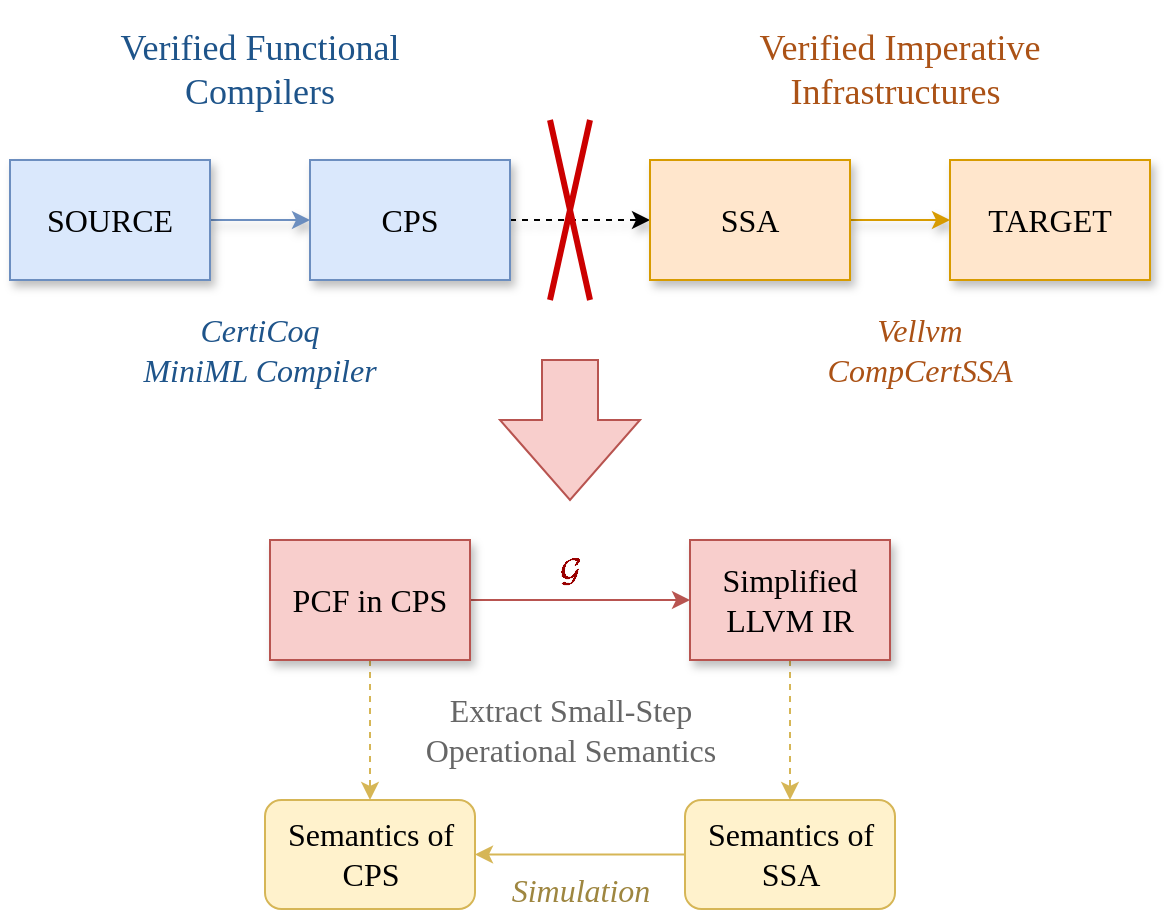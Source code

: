 <mxfile version="21.3.8" type="github">
  <diagram name="第 1 页" id="lPP_x6cyo0iez9X2lXzU">
    <mxGraphModel dx="1434" dy="796" grid="1" gridSize="10" guides="1" tooltips="1" connect="1" arrows="1" fold="1" page="1" pageScale="1" pageWidth="827" pageHeight="1169" math="1" shadow="0">
      <root>
        <mxCell id="0" />
        <mxCell id="1" parent="0" />
        <mxCell id="buMhi8qow5tfLO_RZPMC-3" value="" style="edgeStyle=orthogonalEdgeStyle;rounded=0;orthogonalLoop=1;jettySize=auto;html=1;shadow=1;fillColor=#dae8fc;strokeColor=#6c8ebf;" parent="1" source="buMhi8qow5tfLO_RZPMC-1" target="buMhi8qow5tfLO_RZPMC-2" edge="1">
          <mxGeometry relative="1" as="geometry" />
        </mxCell>
        <mxCell id="buMhi8qow5tfLO_RZPMC-1" value="&lt;font style=&quot;font-size: 16px;&quot; face=&quot;Times New Roman&quot;&gt;SOURCE&lt;/font&gt;" style="rounded=0;whiteSpace=wrap;html=1;shadow=1;fillColor=#dae8fc;strokeColor=#6c8ebf;" parent="1" vertex="1">
          <mxGeometry x="140" y="280" width="100" height="60" as="geometry" />
        </mxCell>
        <mxCell id="buMhi8qow5tfLO_RZPMC-5" value="" style="edgeStyle=orthogonalEdgeStyle;rounded=0;orthogonalLoop=1;jettySize=auto;html=1;dashed=1;shadow=1;" parent="1" source="buMhi8qow5tfLO_RZPMC-2" target="buMhi8qow5tfLO_RZPMC-4" edge="1">
          <mxGeometry relative="1" as="geometry" />
        </mxCell>
        <mxCell id="buMhi8qow5tfLO_RZPMC-2" value="&lt;span style=&quot;color: rgb(0, 0, 0); font-family: &amp;quot;Times New Roman&amp;quot;; font-size: 16px; font-style: normal; font-variant-ligatures: normal; font-variant-caps: normal; font-weight: 400; letter-spacing: normal; orphans: 2; text-align: center; text-indent: 0px; text-transform: none; widows: 2; word-spacing: 0px; -webkit-text-stroke-width: 0px; text-decoration-thickness: initial; text-decoration-style: initial; text-decoration-color: initial; float: none; display: inline !important;&quot;&gt;CPS&lt;/span&gt;" style="rounded=0;whiteSpace=wrap;html=1;shadow=1;fillColor=#dae8fc;strokeColor=#6c8ebf;labelBackgroundColor=none;" parent="1" vertex="1">
          <mxGeometry x="290" y="280" width="100" height="60" as="geometry" />
        </mxCell>
        <mxCell id="buMhi8qow5tfLO_RZPMC-7" value="" style="edgeStyle=orthogonalEdgeStyle;rounded=0;orthogonalLoop=1;jettySize=auto;html=1;shadow=1;fillColor=#ffe6cc;strokeColor=#d79b00;" parent="1" source="buMhi8qow5tfLO_RZPMC-4" target="buMhi8qow5tfLO_RZPMC-6" edge="1">
          <mxGeometry relative="1" as="geometry" />
        </mxCell>
        <mxCell id="buMhi8qow5tfLO_RZPMC-4" value="&lt;span style=&quot;color: rgb(0, 0, 0); font-family: &amp;quot;Times New Roman&amp;quot;; font-size: 16px; font-style: normal; font-variant-ligatures: normal; font-variant-caps: normal; font-weight: 400; letter-spacing: normal; orphans: 2; text-align: center; text-indent: 0px; text-transform: none; widows: 2; word-spacing: 0px; -webkit-text-stroke-width: 0px; text-decoration-thickness: initial; text-decoration-style: initial; text-decoration-color: initial; float: none; display: inline !important;&quot;&gt;SSA&lt;/span&gt;" style="rounded=0;whiteSpace=wrap;html=1;shadow=1;fillColor=#ffe6cc;strokeColor=#d79b00;labelBackgroundColor=none;" parent="1" vertex="1">
          <mxGeometry x="460" y="280" width="100" height="60" as="geometry" />
        </mxCell>
        <mxCell id="buMhi8qow5tfLO_RZPMC-6" value="&lt;span style=&quot;color: rgb(0, 0, 0); font-family: &amp;quot;Times New Roman&amp;quot;; font-size: 16px; font-style: normal; font-variant-ligatures: normal; font-variant-caps: normal; font-weight: 400; letter-spacing: normal; orphans: 2; text-align: center; text-indent: 0px; text-transform: none; widows: 2; word-spacing: 0px; -webkit-text-stroke-width: 0px; text-decoration-thickness: initial; text-decoration-style: initial; text-decoration-color: initial; float: none; display: inline !important;&quot;&gt;TARGET&lt;/span&gt;" style="rounded=0;whiteSpace=wrap;html=1;shadow=1;fillColor=#ffe6cc;strokeColor=#d79b00;labelBackgroundColor=none;" parent="1" vertex="1">
          <mxGeometry x="610" y="280" width="100" height="60" as="geometry" />
        </mxCell>
        <mxCell id="buMhi8qow5tfLO_RZPMC-8" value="&lt;font color=&quot;#1e548a&quot; style=&quot;font-size: 18px;&quot; face=&quot;Times New Roman&quot;&gt;Verified Functional Compilers&lt;/font&gt;" style="text;html=1;strokeColor=none;fillColor=none;align=center;verticalAlign=middle;whiteSpace=wrap;rounded=0;" parent="1" vertex="1">
          <mxGeometry x="180" y="200" width="170" height="70" as="geometry" />
        </mxCell>
        <mxCell id="buMhi8qow5tfLO_RZPMC-9" value="&lt;font color=&quot;#ab5216&quot; style=&quot;font-size: 18px;&quot; face=&quot;Times New Roman&quot;&gt;Verified Imperative Infrastructures&amp;nbsp;&lt;/font&gt;" style="text;html=1;strokeColor=none;fillColor=none;align=center;verticalAlign=middle;whiteSpace=wrap;rounded=0;" parent="1" vertex="1">
          <mxGeometry x="500" y="200" width="170" height="70" as="geometry" />
        </mxCell>
        <mxCell id="buMhi8qow5tfLO_RZPMC-10" value="&lt;font color=&quot;#1e548a&quot; style=&quot;font-size: 16px;&quot; face=&quot;Times New Roman&quot;&gt;&lt;i&gt;CertiCoq&lt;br&gt;MiniML Compiler&lt;/i&gt;&lt;/font&gt;" style="text;html=1;strokeColor=none;fillColor=none;align=center;verticalAlign=middle;whiteSpace=wrap;rounded=0;" parent="1" vertex="1">
          <mxGeometry x="145" y="340" width="240" height="70" as="geometry" />
        </mxCell>
        <mxCell id="buMhi8qow5tfLO_RZPMC-11" value="&lt;font color=&quot;#ab5216&quot; style=&quot;font-size: 16px;&quot; face=&quot;Times New Roman&quot;&gt;&lt;i&gt;Vellvm&lt;br&gt;CompCertSSA&lt;/i&gt;&lt;/font&gt;" style="text;html=1;strokeColor=none;fillColor=none;align=center;verticalAlign=middle;whiteSpace=wrap;rounded=0;" parent="1" vertex="1">
          <mxGeometry x="480" y="340" width="230" height="70" as="geometry" />
        </mxCell>
        <mxCell id="buMhi8qow5tfLO_RZPMC-13" value="" style="endArrow=none;html=1;rounded=0;fillColor=#e51400;strokeColor=#CC0000;strokeWidth=3;" parent="1" edge="1">
          <mxGeometry width="50" height="50" relative="1" as="geometry">
            <mxPoint x="410" y="260" as="sourcePoint" />
            <mxPoint x="430" y="350" as="targetPoint" />
          </mxGeometry>
        </mxCell>
        <mxCell id="buMhi8qow5tfLO_RZPMC-14" value="" style="endArrow=none;html=1;rounded=0;fillColor=#e51400;strokeColor=#CC0000;strokeWidth=3;" parent="1" edge="1">
          <mxGeometry width="50" height="50" relative="1" as="geometry">
            <mxPoint x="430" y="260" as="sourcePoint" />
            <mxPoint x="410" y="350" as="targetPoint" />
          </mxGeometry>
        </mxCell>
        <mxCell id="buMhi8qow5tfLO_RZPMC-15" value="" style="html=1;shadow=0;dashed=0;align=center;verticalAlign=middle;shape=mxgraph.arrows2.arrow;dy=0.6;dx=40;direction=south;notch=0;fillColor=#f8cecc;strokeColor=#b85450;" parent="1" vertex="1">
          <mxGeometry x="385" y="380" width="70" height="70" as="geometry" />
        </mxCell>
        <mxCell id="buMhi8qow5tfLO_RZPMC-18" value="" style="edgeStyle=orthogonalEdgeStyle;rounded=0;orthogonalLoop=1;jettySize=auto;html=1;fillColor=#f8cecc;strokeColor=#b85450;" parent="1" source="buMhi8qow5tfLO_RZPMC-16" target="buMhi8qow5tfLO_RZPMC-17" edge="1">
          <mxGeometry relative="1" as="geometry" />
        </mxCell>
        <mxCell id="JksP4Xf4aLS9SCuGicCJ-8" value="" style="edgeStyle=orthogonalEdgeStyle;rounded=0;orthogonalLoop=1;jettySize=auto;html=1;fillColor=#fff2cc;strokeColor=#d6b656;dashed=1;" edge="1" parent="1" source="buMhi8qow5tfLO_RZPMC-16" target="JksP4Xf4aLS9SCuGicCJ-6">
          <mxGeometry relative="1" as="geometry" />
        </mxCell>
        <mxCell id="buMhi8qow5tfLO_RZPMC-16" value="&lt;span style=&quot;color: rgb(0, 0, 0); font-family: &amp;quot;Times New Roman&amp;quot;; font-size: 16px; font-style: normal; font-variant-ligatures: normal; font-variant-caps: normal; font-weight: 400; letter-spacing: normal; orphans: 2; text-align: center; text-indent: 0px; text-transform: none; widows: 2; word-spacing: 0px; -webkit-text-stroke-width: 0px; text-decoration-thickness: initial; text-decoration-style: initial; text-decoration-color: initial; float: none; display: inline !important;&quot;&gt;PCF in CPS&lt;/span&gt;" style="rounded=0;whiteSpace=wrap;html=1;shadow=1;fillColor=#f8cecc;strokeColor=#b85450;labelBackgroundColor=none;" parent="1" vertex="1">
          <mxGeometry x="270" y="470" width="100" height="60" as="geometry" />
        </mxCell>
        <mxCell id="JksP4Xf4aLS9SCuGicCJ-9" value="" style="edgeStyle=orthogonalEdgeStyle;rounded=0;orthogonalLoop=1;jettySize=auto;html=1;fillColor=#fff2cc;strokeColor=#d6b656;dashed=1;" edge="1" parent="1" source="buMhi8qow5tfLO_RZPMC-17" target="JksP4Xf4aLS9SCuGicCJ-7">
          <mxGeometry relative="1" as="geometry" />
        </mxCell>
        <mxCell id="buMhi8qow5tfLO_RZPMC-17" value="&lt;font face=&quot;Times New Roman&quot;&gt;&lt;span style=&quot;font-size: 16px;&quot;&gt;Simplified LLVM IR&lt;/span&gt;&lt;/font&gt;" style="rounded=0;whiteSpace=wrap;html=1;shadow=1;fillColor=#f8cecc;strokeColor=#b85450;labelBackgroundColor=none;" parent="1" vertex="1">
          <mxGeometry x="480" y="470" width="100" height="60" as="geometry" />
        </mxCell>
        <mxCell id="JksP4Xf4aLS9SCuGicCJ-6" value="&lt;font style=&quot;font-size: 16px;&quot; face=&quot;Times New Roman&quot;&gt;Semantics of&lt;br style=&quot;border-color: var(--border-color); font-size: 16px;&quot;&gt;&lt;span style=&quot;font-size: 16px;&quot;&gt;CPS&lt;/span&gt;&lt;/font&gt;" style="rounded=1;whiteSpace=wrap;html=1;fillColor=#fff2cc;strokeColor=#d6b656;" vertex="1" parent="1">
          <mxGeometry x="267.5" y="600" width="105" height="54.5" as="geometry" />
        </mxCell>
        <mxCell id="JksP4Xf4aLS9SCuGicCJ-7" value="&lt;font style=&quot;font-size: 16px;&quot; face=&quot;Times New Roman&quot;&gt;Semantics of&lt;br style=&quot;border-color: var(--border-color); font-size: 16px;&quot;&gt;SSA&lt;br&gt;&lt;/font&gt;" style="rounded=1;whiteSpace=wrap;html=1;fillColor=#fff2cc;strokeColor=#d6b656;" vertex="1" parent="1">
          <mxGeometry x="477.5" y="600" width="105" height="54.5" as="geometry" />
        </mxCell>
        <mxCell id="JksP4Xf4aLS9SCuGicCJ-12" value="&lt;font color=&quot;#666666&quot; face=&quot;Times New Roman&quot;&gt;&lt;span style=&quot;font-size: 16px;&quot;&gt;Extract Small-Step Operational Semantics&lt;/span&gt;&lt;/font&gt;" style="text;html=1;strokeColor=none;fillColor=none;align=center;verticalAlign=middle;whiteSpace=wrap;rounded=0;" vertex="1" parent="1">
          <mxGeometry x="319.5" y="530" width="201" height="70" as="geometry" />
        </mxCell>
        <mxCell id="JksP4Xf4aLS9SCuGicCJ-13" value="&lt;font color=&quot;#990000&quot; style=&quot;font-size: 16px;&quot; face=&quot;Times New Roman&quot;&gt;$$\mathcal{G}$$&lt;/font&gt;" style="text;html=1;strokeColor=none;fillColor=none;align=center;verticalAlign=middle;whiteSpace=wrap;rounded=0;" vertex="1" parent="1">
          <mxGeometry x="385" y="470" width="70" height="30" as="geometry" />
        </mxCell>
        <mxCell id="JksP4Xf4aLS9SCuGicCJ-15" value="" style="endArrow=classic;html=1;rounded=0;entryX=1;entryY=0.5;entryDx=0;entryDy=0;exitX=0;exitY=0.5;exitDx=0;exitDy=0;strokeColor=#d6b656;fillColor=#fff2cc;" edge="1" parent="1" source="JksP4Xf4aLS9SCuGicCJ-7" target="JksP4Xf4aLS9SCuGicCJ-6">
          <mxGeometry width="50" height="50" relative="1" as="geometry">
            <mxPoint x="390" y="550" as="sourcePoint" />
            <mxPoint x="440" y="500" as="targetPoint" />
          </mxGeometry>
        </mxCell>
        <mxCell id="JksP4Xf4aLS9SCuGicCJ-16" value="&lt;font color=&quot;#9e8640&quot; face=&quot;Times New Roman&quot;&gt;&lt;span style=&quot;font-size: 16px;&quot;&gt;&lt;i&gt;Simulation&lt;/i&gt;&lt;/span&gt;&lt;/font&gt;" style="text;html=1;strokeColor=none;fillColor=none;align=center;verticalAlign=middle;whiteSpace=wrap;rounded=0;" vertex="1" parent="1">
          <mxGeometry x="340" y="630" width="170.5" height="30" as="geometry" />
        </mxCell>
      </root>
    </mxGraphModel>
  </diagram>
</mxfile>
